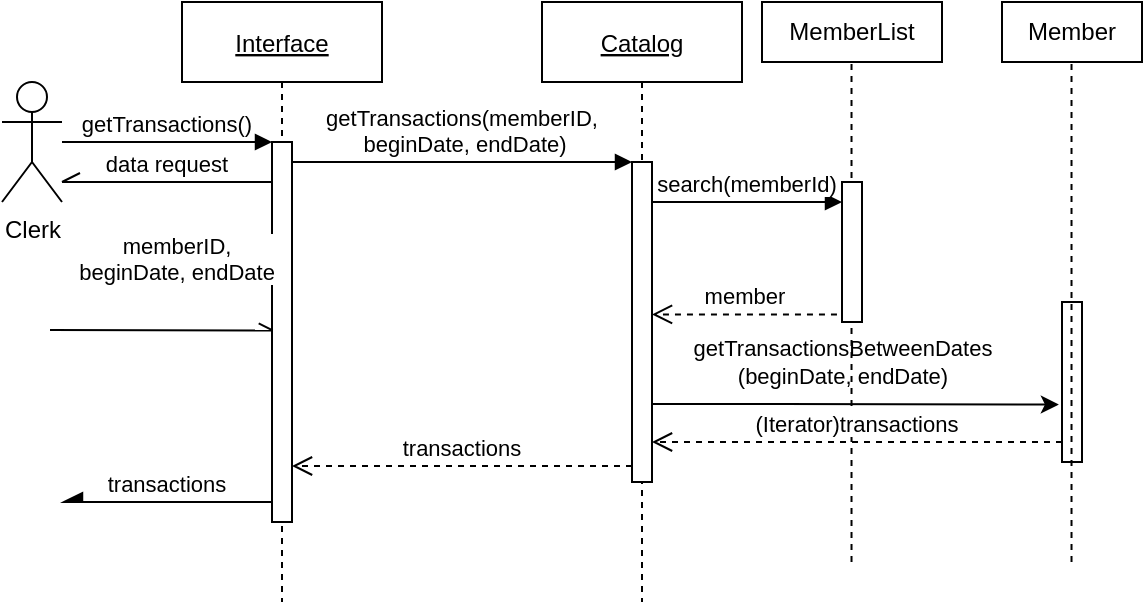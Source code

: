 <mxfile version="14.4.3" type="google"><diagram id="kgpKYQtTHZ0yAKxKKP6v" name="Page-1"><mxGraphModel dx="373" dy="268" grid="1" gridSize="10" guides="1" tooltips="1" connect="1" arrows="1" fold="1" page="1" pageScale="1" pageWidth="850" pageHeight="1100" math="0" shadow="0"><root><mxCell id="0"/><mxCell id="1" parent="0"/><mxCell id="eLkn3Om5YamDIlgT5Uqe-12" value="" style="endArrow=classic;html=1;entryX=-0.157;entryY=0.641;entryDx=0;entryDy=0;entryPerimeter=0;" parent="1" source="3nuBFxr9cyL0pnOWT2aG-5" target="eLkn3Om5YamDIlgT5Uqe-7" edge="1"><mxGeometry width="50" height="50" relative="1" as="geometry"><mxPoint x="380" y="281" as="sourcePoint"/><mxPoint x="540" y="280" as="targetPoint"/><Array as="points"><mxPoint x="410" y="281"/></Array></mxGeometry></mxCell><mxCell id="eLkn3Om5YamDIlgT5Uqe-13" value="getTransactionsBetweenDates&lt;br&gt;(beginDate, endDate)" style="edgeLabel;html=1;align=center;verticalAlign=middle;resizable=0;points=[];" parent="eLkn3Om5YamDIlgT5Uqe-12" vertex="1" connectable="0"><mxGeometry x="-0.225" relative="1" as="geometry"><mxPoint x="19.17" y="-21.04" as="offset"/></mxGeometry></mxCell><mxCell id="3nuBFxr9cyL0pnOWT2aG-1" value="Interface" style="shape=umlLifeline;perimeter=lifelinePerimeter;container=1;collapsible=0;recursiveResize=0;rounded=0;shadow=0;strokeWidth=1;fontStyle=4" parent="1" vertex="1"><mxGeometry x="120" y="80" width="100" height="300" as="geometry"/></mxCell><mxCell id="3nuBFxr9cyL0pnOWT2aG-2" value="" style="points=[];perimeter=orthogonalPerimeter;rounded=0;shadow=0;strokeWidth=1;" parent="3nuBFxr9cyL0pnOWT2aG-1" vertex="1"><mxGeometry x="45" y="70" width="10" height="190" as="geometry"/></mxCell><mxCell id="3nuBFxr9cyL0pnOWT2aG-5" value="Catalog" style="shape=umlLifeline;perimeter=lifelinePerimeter;container=1;collapsible=0;recursiveResize=0;rounded=0;shadow=0;strokeWidth=1;fontStyle=4" parent="1" vertex="1"><mxGeometry x="300" y="80" width="100" height="300" as="geometry"/></mxCell><mxCell id="3nuBFxr9cyL0pnOWT2aG-6" value="" style="points=[];perimeter=orthogonalPerimeter;rounded=0;shadow=0;strokeWidth=1;" parent="3nuBFxr9cyL0pnOWT2aG-5" vertex="1"><mxGeometry x="45" y="80" width="10" height="160" as="geometry"/></mxCell><mxCell id="3nuBFxr9cyL0pnOWT2aG-7" value="transactions" style="verticalAlign=bottom;endArrow=open;dashed=1;endSize=8;exitX=0;exitY=0.95;shadow=0;strokeWidth=1;" parent="1" source="3nuBFxr9cyL0pnOWT2aG-6" target="3nuBFxr9cyL0pnOWT2aG-2" edge="1"><mxGeometry relative="1" as="geometry"><mxPoint x="275" y="236" as="targetPoint"/></mxGeometry></mxCell><mxCell id="3nuBFxr9cyL0pnOWT2aG-8" value="getTransactions(memberID,&#10; beginDate, endDate)" style="verticalAlign=bottom;endArrow=block;entryX=0;entryY=0;shadow=0;strokeWidth=1;" parent="1" source="3nuBFxr9cyL0pnOWT2aG-2" target="3nuBFxr9cyL0pnOWT2aG-6" edge="1"><mxGeometry relative="1" as="geometry"><mxPoint x="275" y="160" as="sourcePoint"/></mxGeometry></mxCell><mxCell id="3nuBFxr9cyL0pnOWT2aG-9" value="search(memberId)" style="verticalAlign=bottom;endArrow=block;shadow=0;strokeWidth=1;" parent="1" source="3nuBFxr9cyL0pnOWT2aG-6" edge="1"><mxGeometry relative="1" as="geometry"><mxPoint x="240" y="200" as="sourcePoint"/><mxPoint x="450" y="180" as="targetPoint"/><Array as="points"><mxPoint x="420" y="180"/></Array></mxGeometry></mxCell><mxCell id="3nuBFxr9cyL0pnOWT2aG-10" value="member" style="verticalAlign=bottom;endArrow=open;dashed=1;endSize=8;exitX=-0.252;exitY=0.946;shadow=0;strokeWidth=1;exitDx=0;exitDy=0;exitPerimeter=0;" parent="1" source="3nuBFxr9cyL0pnOWT2aG-4" target="3nuBFxr9cyL0pnOWT2aG-6" edge="1"><mxGeometry relative="1" as="geometry"><mxPoint x="240" y="257" as="targetPoint"/></mxGeometry></mxCell><mxCell id="eLkn3Om5YamDIlgT5Uqe-1" value="Clerk" style="shape=umlActor;verticalLabelPosition=bottom;verticalAlign=top;html=1;outlineConnect=0;" parent="1" vertex="1"><mxGeometry x="30" y="120" width="30" height="60" as="geometry"/></mxCell><mxCell id="3nuBFxr9cyL0pnOWT2aG-3" value="getTransactions()" style="verticalAlign=bottom;startArrow=none;endArrow=block;startSize=8;shadow=0;strokeWidth=1;startFill=0;" parent="1" source="eLkn3Om5YamDIlgT5Uqe-1" target="3nuBFxr9cyL0pnOWT2aG-2" edge="1"><mxGeometry relative="1" as="geometry"><mxPoint x="105" y="150" as="sourcePoint"/></mxGeometry></mxCell><mxCell id="eLkn3Om5YamDIlgT5Uqe-3" value="data request" style="verticalAlign=bottom;startArrow=openAsync;endArrow=none;startSize=8;shadow=0;strokeWidth=1;startFill=0;endFill=0;" parent="1" edge="1"><mxGeometry relative="1" as="geometry"><mxPoint x="60" y="170" as="sourcePoint"/><mxPoint x="165" y="170" as="targetPoint"/></mxGeometry></mxCell><mxCell id="eLkn3Om5YamDIlgT5Uqe-5" value="memberID, &#10;beginDate, endDate" style="verticalAlign=bottom;startArrow=none;endArrow=openAsync;startSize=8;shadow=0;strokeWidth=1;startFill=0;endFill=0;entryX=0.033;entryY=0.496;entryDx=0;entryDy=0;entryPerimeter=0;" parent="1" edge="1" target="3nuBFxr9cyL0pnOWT2aG-2"><mxGeometry x="0.143" y="20" relative="1" as="geometry"><mxPoint x="54" y="244" as="sourcePoint"/><mxPoint x="159" y="244" as="targetPoint"/><mxPoint as="offset"/></mxGeometry></mxCell><mxCell id="eLkn3Om5YamDIlgT5Uqe-6" value="transactions" style="verticalAlign=bottom;startArrow=async;endArrow=none;startSize=8;shadow=0;strokeWidth=1;startFill=1;endFill=0;" parent="1" edge="1"><mxGeometry relative="1" as="geometry"><mxPoint x="60" y="330" as="sourcePoint"/><mxPoint x="165" y="330" as="targetPoint"/></mxGeometry></mxCell><mxCell id="eLkn3Om5YamDIlgT5Uqe-7" value="" style="points=[];perimeter=orthogonalPerimeter;rounded=0;shadow=0;strokeWidth=1;" parent="1" vertex="1"><mxGeometry x="560" y="230" width="10" height="80" as="geometry"/></mxCell><mxCell id="eLkn3Om5YamDIlgT5Uqe-8" value="MemberList" style="rounded=0;whiteSpace=wrap;html=1;" parent="1" vertex="1"><mxGeometry x="410" y="80" width="90" height="30" as="geometry"/></mxCell><mxCell id="eLkn3Om5YamDIlgT5Uqe-9" value="" style="endArrow=none;dashed=1;html=1;" parent="1" edge="1"><mxGeometry width="50" height="50" relative="1" as="geometry"><mxPoint x="454.76" y="360" as="sourcePoint"/><mxPoint x="454.76" y="110" as="targetPoint"/></mxGeometry></mxCell><mxCell id="3nuBFxr9cyL0pnOWT2aG-4" value="" style="points=[];perimeter=orthogonalPerimeter;rounded=0;shadow=0;strokeWidth=1;" parent="1" vertex="1"><mxGeometry x="450" y="170" width="10" height="70" as="geometry"/></mxCell><mxCell id="eLkn3Om5YamDIlgT5Uqe-10" value="Member" style="rounded=0;whiteSpace=wrap;html=1;" parent="1" vertex="1"><mxGeometry x="530" y="80" width="70" height="30" as="geometry"/></mxCell><mxCell id="eLkn3Om5YamDIlgT5Uqe-11" value="" style="endArrow=none;dashed=1;html=1;" parent="1" edge="1"><mxGeometry width="50" height="50" relative="1" as="geometry"><mxPoint x="564.76" y="360" as="sourcePoint"/><mxPoint x="564.76" y="110.0" as="targetPoint"/></mxGeometry></mxCell><mxCell id="eLkn3Om5YamDIlgT5Uqe-15" value="(Iterator)transactions" style="verticalAlign=bottom;endArrow=open;dashed=1;endSize=8;shadow=0;strokeWidth=1;" parent="1" source="eLkn3Om5YamDIlgT5Uqe-7" target="3nuBFxr9cyL0pnOWT2aG-6" edge="1"><mxGeometry relative="1" as="geometry"><mxPoint x="355" y="236.22" as="targetPoint"/><mxPoint x="500" y="300" as="sourcePoint"/><Array as="points"><mxPoint x="440" y="300"/></Array></mxGeometry></mxCell></root></mxGraphModel></diagram></mxfile>